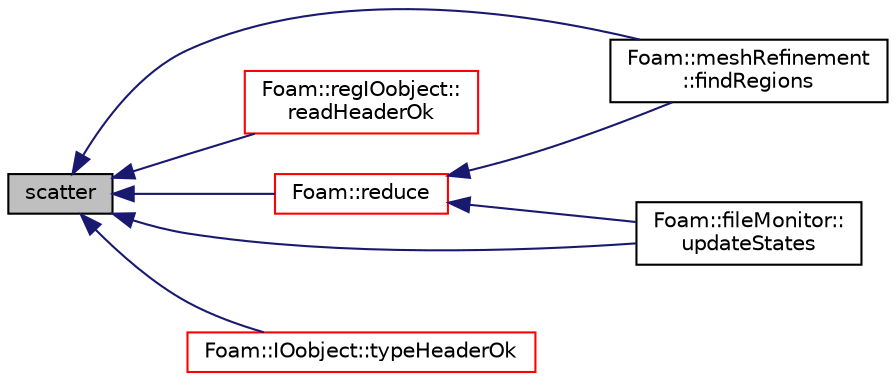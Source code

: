 digraph "scatter"
{
  bgcolor="transparent";
  edge [fontname="Helvetica",fontsize="10",labelfontname="Helvetica",labelfontsize="10"];
  node [fontname="Helvetica",fontsize="10",shape=record];
  rankdir="LR";
  Node1 [label="scatter",height=0.2,width=0.4,color="black", fillcolor="grey75", style="filled" fontcolor="black"];
  Node1 -> Node2 [dir="back",color="midnightblue",fontsize="10",style="solid",fontname="Helvetica"];
  Node2 [label="Foam::meshRefinement\l::findRegions",height=0.2,width=0.4,color="black",URL="$classFoam_1_1meshRefinement.html#aeca8ea8a686211e214bf345dc71830b1",tooltip="Find regions points are in. "];
  Node1 -> Node3 [dir="back",color="midnightblue",fontsize="10",style="solid",fontname="Helvetica"];
  Node3 [label="Foam::regIOobject::\lreadHeaderOk",height=0.2,width=0.4,color="red",URL="$classFoam_1_1regIOobject.html#a9f4236cccf47adc427b79e58d570c542",tooltip="Helper: check readOpt flags and read if necessary. "];
  Node1 -> Node4 [dir="back",color="midnightblue",fontsize="10",style="solid",fontname="Helvetica"];
  Node4 [label="Foam::reduce",height=0.2,width=0.4,color="red",URL="$namespaceFoam.html#a7ffd6af4acc2eb9ba72ee296b5ecda23"];
  Node4 -> Node2 [dir="back",color="midnightblue",fontsize="10",style="solid",fontname="Helvetica"];
  Node4 -> Node5 [dir="back",color="midnightblue",fontsize="10",style="solid",fontname="Helvetica"];
  Node5 [label="Foam::fileMonitor::\lupdateStates",height=0.2,width=0.4,color="black",URL="$classFoam_1_1fileMonitor.html#a7c5c7dcfc971f9b2f4c5892f3984c26e",tooltip="Check state of all files. Updates state_. "];
  Node1 -> Node6 [dir="back",color="midnightblue",fontsize="10",style="solid",fontname="Helvetica"];
  Node6 [label="Foam::IOobject::typeHeaderOk",height=0.2,width=0.4,color="red",URL="$classFoam_1_1IOobject.html#a48b9a53e7714e526af3603a0502a83eb",tooltip="Read header (uses typeFilePath to find file) and check its info. "];
  Node1 -> Node5 [dir="back",color="midnightblue",fontsize="10",style="solid",fontname="Helvetica"];
}
